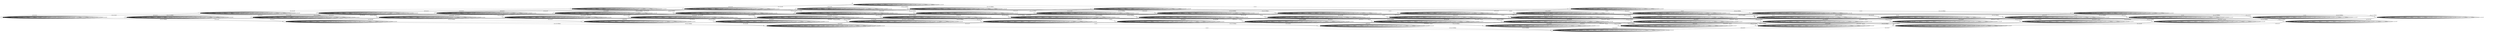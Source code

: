 digraph T2 {
0 [label="0"];
1 [label="1", shape=doublecircle];
2 [label="2"];
3 [label="3"];
4 [label="4"];
5 [label="5"];
6 [label="6"];
7 [label="7"];
8 [label="8"];
9 [label="9"];
10 [label="10"];
11 [label="11"];
12 [label="12"];
13 [label="13"];
14 [label="14"];
15 [label="15"];
16 [label="16"];
17 [label="17"];
18 [label="18"];
19 [label="19"];
20 [label="20"];
21 [label="21"];
22 [label="22"];
23 [label="23"];
24 [label="24"];
25 [label="25"];
26 [label="26"];
27 [label="27"];
28 [label="28"];
29 [label="29"];
30 [label="30"];
31 [label="31"];
32 [label="32"];
33 [label="33"];
34 [label="34"];
35 [label="35"];
36 [label="36"];
37 [label="37"];
38 [label="38"];
39 [label="39"];
40 [label="40"];
41 [label="41"];
42 [label="42"];
43 [label="43"];
44 [label="44"];
45 [label="45"];
46 [label="46"];
47 [label="47"];
48 [label="48"];
49 [label="49"];
50 [label="50"];
51 [label="51"];
52 [label="52"];
53 [label="53"];
54 [label="54"];
55 [label="55"];
56 [label="56"];
57 [label="57"];
58 [label="58"];
59 [label="59"];
60 [label="60"];
61 [label="61"];
62 [label="62"];
63 [label="63"];
0 -> 0  [label="usr4_ai1_VoidReply"];
0 -> 9  [label="ai1_ce1"];
0 -> 0  [label="usr1_ai1_VoidReply"];
0 -> 0  [label="usr1_ai3_re50"];
0 -> 13  [label="usr2_ai3_VoidReply"];
0 -> 0  [label="usr2_ai2_VoidReply"];
0 -> 8  [label="usr4_ai2_VoidReply"];
0 -> 0  [label="usr1_ai2_VoidReply"];
0 -> 0  [label="usr1_ai3_re40"];
0 -> 0  [label="usr2_ai3_re18"];
0 -> 0  [label="usr4_ai4_re2"];
0 -> 0  [label="usr2_ai1_re18"];
0 -> 0  [label="usr2_ai3_re12"];
0 -> 0  [label="usr3_ai2_re2"];
0 -> 0  [label="usr3_ai1_re3"];
0 -> 0  [label="usr2_ai1_re7"];
0 -> 0  [label="usr2_ai4_VoidReply"];
0 -> 0  [label="usr2_ai1_VoidReply"];
0 -> 0  [label="usr3_ai2_re1"];
0 -> 0  [label="usr3_ai1_re1"];
0 -> 0  [label="usr1_ai3_re20"];
0 -> 0  [label="usr2_ai3_re5"];
1 -> 1  [label="usr4_ai1_VoidReply"];
1 -> 1  [label="ai1_ce1"];
1 -> 1  [label="usr1_ai1_VoidReply"];
1 -> 1  [label="usr1_ai3_re50"];
1 -> 1  [label="usr2_ai3_VoidReply"];
1 -> 1  [label="usr2_ai2_VoidReply"];
1 -> 1  [label="usr4_ai2_VoidReply"];
1 -> 1  [label="usr1_ai2_VoidReply"];
1 -> 1  [label="usr1_ai3_re40"];
1 -> 1  [label="usr2_ai3_re18"];
1 -> 1  [label="usr4_ai4_re2"];
1 -> 1  [label="usr2_ai1_re18"];
1 -> 1  [label="usr2_ai3_re12"];
1 -> 1  [label="usr3_ai2_re2"];
1 -> 1  [label="usr3_ai1_re3"];
1 -> 1  [label="usr2_ai1_re7"];
1 -> 1  [label="usr2_ai4_VoidReply"];
1 -> 1  [label="usr2_ai1_VoidReply"];
1 -> 1  [label="usr3_ai2_re1"];
1 -> 1  [label="usr3_ai1_re1"];
1 -> 1  [label="usr1_ai3_re20"];
1 -> 1  [label="usr2_ai3_re5"];
2 -> 2  [label="usr4_ai1_VoidReply"];
2 -> 1  [label="ai1_ce1"];
2 -> 2  [label="usr1_ai1_VoidReply"];
2 -> 2  [label="usr1_ai3_re50"];
2 -> 2  [label="usr2_ai3_VoidReply"];
2 -> 2  [label="usr2_ai2_VoidReply"];
2 -> 2  [label="usr4_ai2_VoidReply"];
2 -> 2  [label="usr1_ai2_VoidReply"];
2 -> 2  [label="usr1_ai3_re40"];
2 -> 2  [label="usr2_ai3_re18"];
2 -> 2  [label="usr4_ai4_re2"];
2 -> 2  [label="usr2_ai1_re18"];
2 -> 2  [label="usr2_ai3_re12"];
2 -> 2  [label="usr3_ai2_re2"];
2 -> 2  [label="usr3_ai1_re3"];
2 -> 2  [label="usr2_ai1_re7"];
2 -> 2  [label="usr2_ai4_VoidReply"];
2 -> 2  [label="usr2_ai1_VoidReply"];
2 -> 2  [label="usr3_ai2_re1"];
2 -> 2  [label="usr3_ai1_re1"];
2 -> 2  [label="usr1_ai3_re20"];
2 -> 2  [label="usr2_ai3_re5"];
3 -> 3  [label="usr4_ai1_VoidReply"];
3 -> 3  [label="ai1_ce1"];
3 -> 3  [label="usr1_ai1_VoidReply"];
3 -> 3  [label="usr1_ai3_re50"];
3 -> 1  [label="usr2_ai3_VoidReply"];
3 -> 3  [label="usr2_ai2_VoidReply"];
3 -> 3  [label="usr4_ai2_VoidReply"];
3 -> 3  [label="usr1_ai2_VoidReply"];
3 -> 3  [label="usr1_ai3_re40"];
3 -> 3  [label="usr2_ai3_re18"];
3 -> 3  [label="usr4_ai4_re2"];
3 -> 3  [label="usr2_ai1_re18"];
3 -> 3  [label="usr2_ai3_re12"];
3 -> 3  [label="usr3_ai2_re2"];
3 -> 3  [label="usr3_ai1_re3"];
3 -> 3  [label="usr2_ai1_re7"];
3 -> 3  [label="usr2_ai4_VoidReply"];
3 -> 3  [label="usr2_ai1_VoidReply"];
3 -> 3  [label="usr3_ai2_re1"];
3 -> 3  [label="usr3_ai1_re1"];
3 -> 3  [label="usr1_ai3_re20"];
3 -> 3  [label="usr2_ai3_re5"];
4 -> 4  [label="usr4_ai1_VoidReply"];
4 -> 4  [label="ai1_ce1"];
4 -> 4  [label="usr1_ai1_VoidReply"];
4 -> 4  [label="usr1_ai3_re50"];
4 -> 4  [label="usr2_ai3_VoidReply"];
4 -> 4  [label="usr2_ai2_VoidReply"];
4 -> 1  [label="usr4_ai2_VoidReply"];
4 -> 4  [label="usr1_ai2_VoidReply"];
4 -> 4  [label="usr1_ai3_re40"];
4 -> 4  [label="usr2_ai3_re18"];
4 -> 4  [label="usr4_ai4_re2"];
4 -> 4  [label="usr2_ai1_re18"];
4 -> 4  [label="usr2_ai3_re12"];
4 -> 4  [label="usr3_ai2_re2"];
4 -> 4  [label="usr3_ai1_re3"];
4 -> 4  [label="usr2_ai1_re7"];
4 -> 4  [label="usr2_ai4_VoidReply"];
4 -> 4  [label="usr2_ai1_VoidReply"];
4 -> 4  [label="usr3_ai2_re1"];
4 -> 4  [label="usr3_ai1_re1"];
4 -> 4  [label="usr1_ai3_re20"];
4 -> 4  [label="usr2_ai3_re5"];
5 -> 5  [label="usr4_ai1_VoidReply"];
5 -> 5  [label="ai1_ce1"];
5 -> 5  [label="usr1_ai1_VoidReply"];
5 -> 5  [label="usr1_ai3_re50"];
5 -> 5  [label="usr2_ai3_VoidReply"];
5 -> 5  [label="usr2_ai2_VoidReply"];
5 -> 5  [label="usr4_ai2_VoidReply"];
5 -> 5  [label="usr1_ai2_VoidReply"];
5 -> 1  [label="usr1_ai3_re40"];
5 -> 5  [label="usr2_ai3_re18"];
5 -> 5  [label="usr4_ai4_re2"];
5 -> 5  [label="usr2_ai1_re18"];
5 -> 5  [label="usr2_ai3_re12"];
5 -> 5  [label="usr3_ai2_re2"];
5 -> 5  [label="usr3_ai1_re3"];
5 -> 5  [label="usr2_ai1_re7"];
5 -> 5  [label="usr2_ai4_VoidReply"];
5 -> 5  [label="usr2_ai1_VoidReply"];
5 -> 5  [label="usr3_ai2_re1"];
5 -> 5  [label="usr3_ai1_re1"];
5 -> 5  [label="usr1_ai3_re20"];
5 -> 5  [label="usr2_ai3_re5"];
6 -> 6  [label="usr4_ai1_VoidReply"];
6 -> 6  [label="ai1_ce1"];
6 -> 6  [label="usr1_ai1_VoidReply"];
6 -> 6  [label="usr1_ai3_re50"];
6 -> 6  [label="usr2_ai3_VoidReply"];
6 -> 6  [label="usr2_ai2_VoidReply"];
6 -> 6  [label="usr4_ai2_VoidReply"];
6 -> 6  [label="usr1_ai2_VoidReply"];
6 -> 6  [label="usr1_ai3_re40"];
6 -> 6  [label="usr2_ai3_re18"];
6 -> 6  [label="usr4_ai4_re2"];
6 -> 6  [label="usr2_ai1_re18"];
6 -> 6  [label="usr2_ai3_re12"];
6 -> 6  [label="usr3_ai2_re2"];
6 -> 6  [label="usr3_ai1_re3"];
6 -> 6  [label="usr2_ai1_re7"];
6 -> 6  [label="usr2_ai4_VoidReply"];
6 -> 6  [label="usr2_ai1_VoidReply"];
6 -> 1  [label="usr3_ai2_re1"];
6 -> 6  [label="usr3_ai1_re1"];
6 -> 6  [label="usr1_ai3_re20"];
6 -> 6  [label="usr2_ai3_re5"];
7 -> 7  [label="usr4_ai1_VoidReply"];
7 -> 7  [label="ai1_ce1"];
7 -> 7  [label="usr1_ai1_VoidReply"];
7 -> 7  [label="usr1_ai3_re50"];
7 -> 7  [label="usr2_ai3_VoidReply"];
7 -> 7  [label="usr2_ai2_VoidReply"];
7 -> 7  [label="usr4_ai2_VoidReply"];
7 -> 7  [label="usr1_ai2_VoidReply"];
7 -> 7  [label="usr1_ai3_re40"];
7 -> 7  [label="usr2_ai3_re18"];
7 -> 7  [label="usr4_ai4_re2"];
7 -> 7  [label="usr2_ai1_re18"];
7 -> 7  [label="usr2_ai3_re12"];
7 -> 7  [label="usr3_ai2_re2"];
7 -> 7  [label="usr3_ai1_re3"];
7 -> 7  [label="usr2_ai1_re7"];
7 -> 7  [label="usr2_ai4_VoidReply"];
7 -> 7  [label="usr2_ai1_VoidReply"];
7 -> 7  [label="usr3_ai2_re1"];
7 -> 7  [label="usr3_ai1_re1"];
7 -> 7  [label="usr1_ai3_re20"];
7 -> 1  [label="usr2_ai3_re5"];
8 -> 8  [label="usr4_ai1_VoidReply"];
8 -> 3  [label="ai1_ce1"];
8 -> 8  [label="usr1_ai1_VoidReply"];
8 -> 8  [label="usr1_ai3_re50"];
8 -> 2  [label="usr2_ai3_VoidReply"];
8 -> 8  [label="usr2_ai2_VoidReply"];
8 -> 8  [label="usr4_ai2_VoidReply"];
8 -> 8  [label="usr1_ai2_VoidReply"];
8 -> 8  [label="usr1_ai3_re40"];
8 -> 8  [label="usr2_ai3_re18"];
8 -> 8  [label="usr4_ai4_re2"];
8 -> 8  [label="usr2_ai1_re18"];
8 -> 8  [label="usr2_ai3_re12"];
8 -> 8  [label="usr3_ai2_re2"];
8 -> 8  [label="usr3_ai1_re3"];
8 -> 8  [label="usr2_ai1_re7"];
8 -> 8  [label="usr2_ai4_VoidReply"];
8 -> 8  [label="usr2_ai1_VoidReply"];
8 -> 8  [label="usr3_ai2_re1"];
8 -> 8  [label="usr3_ai1_re1"];
8 -> 8  [label="usr1_ai3_re20"];
8 -> 8  [label="usr2_ai3_re5"];
9 -> 9  [label="usr4_ai1_VoidReply"];
9 -> 9  [label="ai1_ce1"];
9 -> 9  [label="usr1_ai1_VoidReply"];
9 -> 9  [label="usr1_ai3_re50"];
9 -> 4  [label="usr2_ai3_VoidReply"];
9 -> 9  [label="usr2_ai2_VoidReply"];
9 -> 3  [label="usr4_ai2_VoidReply"];
9 -> 9  [label="usr1_ai2_VoidReply"];
9 -> 9  [label="usr1_ai3_re40"];
9 -> 9  [label="usr2_ai3_re18"];
9 -> 9  [label="usr4_ai4_re2"];
9 -> 9  [label="usr2_ai1_re18"];
9 -> 9  [label="usr2_ai3_re12"];
9 -> 9  [label="usr3_ai2_re2"];
9 -> 9  [label="usr3_ai1_re3"];
9 -> 9  [label="usr2_ai1_re7"];
9 -> 9  [label="usr2_ai4_VoidReply"];
9 -> 9  [label="usr2_ai1_VoidReply"];
9 -> 9  [label="usr3_ai2_re1"];
9 -> 9  [label="usr3_ai1_re1"];
9 -> 9  [label="usr1_ai3_re20"];
9 -> 9  [label="usr2_ai3_re5"];
10 -> 10  [label="usr4_ai1_VoidReply"];
10 -> 10  [label="ai1_ce1"];
10 -> 10  [label="usr1_ai1_VoidReply"];
10 -> 10  [label="usr1_ai3_re50"];
10 -> 5  [label="usr2_ai3_VoidReply"];
10 -> 10  [label="usr2_ai2_VoidReply"];
10 -> 10  [label="usr4_ai2_VoidReply"];
10 -> 10  [label="usr1_ai2_VoidReply"];
10 -> 3  [label="usr1_ai3_re40"];
10 -> 10  [label="usr2_ai3_re18"];
10 -> 10  [label="usr4_ai4_re2"];
10 -> 10  [label="usr2_ai1_re18"];
10 -> 10  [label="usr2_ai3_re12"];
10 -> 10  [label="usr3_ai2_re2"];
10 -> 10  [label="usr3_ai1_re3"];
10 -> 10  [label="usr2_ai1_re7"];
10 -> 10  [label="usr2_ai4_VoidReply"];
10 -> 10  [label="usr2_ai1_VoidReply"];
10 -> 10  [label="usr3_ai2_re1"];
10 -> 10  [label="usr3_ai1_re1"];
10 -> 10  [label="usr1_ai3_re20"];
10 -> 10  [label="usr2_ai3_re5"];
11 -> 11  [label="usr4_ai1_VoidReply"];
11 -> 11  [label="ai1_ce1"];
11 -> 11  [label="usr1_ai1_VoidReply"];
11 -> 11  [label="usr1_ai3_re50"];
11 -> 6  [label="usr2_ai3_VoidReply"];
11 -> 11  [label="usr2_ai2_VoidReply"];
11 -> 11  [label="usr4_ai2_VoidReply"];
11 -> 11  [label="usr1_ai2_VoidReply"];
11 -> 11  [label="usr1_ai3_re40"];
11 -> 11  [label="usr2_ai3_re18"];
11 -> 11  [label="usr4_ai4_re2"];
11 -> 11  [label="usr2_ai1_re18"];
11 -> 11  [label="usr2_ai3_re12"];
11 -> 11  [label="usr3_ai2_re2"];
11 -> 11  [label="usr3_ai1_re3"];
11 -> 11  [label="usr2_ai1_re7"];
11 -> 11  [label="usr2_ai4_VoidReply"];
11 -> 11  [label="usr2_ai1_VoidReply"];
11 -> 3  [label="usr3_ai2_re1"];
11 -> 11  [label="usr3_ai1_re1"];
11 -> 11  [label="usr1_ai3_re20"];
11 -> 11  [label="usr2_ai3_re5"];
12 -> 12  [label="usr4_ai1_VoidReply"];
12 -> 12  [label="ai1_ce1"];
12 -> 12  [label="usr1_ai1_VoidReply"];
12 -> 12  [label="usr1_ai3_re50"];
12 -> 7  [label="usr2_ai3_VoidReply"];
12 -> 12  [label="usr2_ai2_VoidReply"];
12 -> 12  [label="usr4_ai2_VoidReply"];
12 -> 12  [label="usr1_ai2_VoidReply"];
12 -> 12  [label="usr1_ai3_re40"];
12 -> 12  [label="usr2_ai3_re18"];
12 -> 12  [label="usr4_ai4_re2"];
12 -> 12  [label="usr2_ai1_re18"];
12 -> 12  [label="usr2_ai3_re12"];
12 -> 12  [label="usr3_ai2_re2"];
12 -> 12  [label="usr3_ai1_re3"];
12 -> 12  [label="usr2_ai1_re7"];
12 -> 12  [label="usr2_ai4_VoidReply"];
12 -> 12  [label="usr2_ai1_VoidReply"];
12 -> 12  [label="usr3_ai2_re1"];
12 -> 12  [label="usr3_ai1_re1"];
12 -> 12  [label="usr1_ai3_re20"];
12 -> 3  [label="usr2_ai3_re5"];
13 -> 13  [label="usr4_ai1_VoidReply"];
13 -> 4  [label="ai1_ce1"];
13 -> 13  [label="usr1_ai1_VoidReply"];
13 -> 13  [label="usr1_ai3_re50"];
13 -> 13  [label="usr2_ai3_VoidReply"];
13 -> 13  [label="usr2_ai2_VoidReply"];
13 -> 2  [label="usr4_ai2_VoidReply"];
13 -> 13  [label="usr1_ai2_VoidReply"];
13 -> 13  [label="usr1_ai3_re40"];
13 -> 13  [label="usr2_ai3_re18"];
13 -> 13  [label="usr4_ai4_re2"];
13 -> 13  [label="usr2_ai1_re18"];
13 -> 13  [label="usr2_ai3_re12"];
13 -> 13  [label="usr3_ai2_re2"];
13 -> 13  [label="usr3_ai1_re3"];
13 -> 13  [label="usr2_ai1_re7"];
13 -> 13  [label="usr2_ai4_VoidReply"];
13 -> 13  [label="usr2_ai1_VoidReply"];
13 -> 13  [label="usr3_ai2_re1"];
13 -> 13  [label="usr3_ai1_re1"];
13 -> 13  [label="usr1_ai3_re20"];
13 -> 13  [label="usr2_ai3_re5"];
14 -> 14  [label="usr4_ai1_VoidReply"];
14 -> 5  [label="ai1_ce1"];
14 -> 14  [label="usr1_ai1_VoidReply"];
14 -> 14  [label="usr1_ai3_re50"];
14 -> 14  [label="usr2_ai3_VoidReply"];
14 -> 14  [label="usr2_ai2_VoidReply"];
14 -> 14  [label="usr4_ai2_VoidReply"];
14 -> 14  [label="usr1_ai2_VoidReply"];
14 -> 2  [label="usr1_ai3_re40"];
14 -> 14  [label="usr2_ai3_re18"];
14 -> 14  [label="usr4_ai4_re2"];
14 -> 14  [label="usr2_ai1_re18"];
14 -> 14  [label="usr2_ai3_re12"];
14 -> 14  [label="usr3_ai2_re2"];
14 -> 14  [label="usr3_ai1_re3"];
14 -> 14  [label="usr2_ai1_re7"];
14 -> 14  [label="usr2_ai4_VoidReply"];
14 -> 14  [label="usr2_ai1_VoidReply"];
14 -> 14  [label="usr3_ai2_re1"];
14 -> 14  [label="usr3_ai1_re1"];
14 -> 14  [label="usr1_ai3_re20"];
14 -> 14  [label="usr2_ai3_re5"];
15 -> 15  [label="usr4_ai1_VoidReply"];
15 -> 6  [label="ai1_ce1"];
15 -> 15  [label="usr1_ai1_VoidReply"];
15 -> 15  [label="usr1_ai3_re50"];
15 -> 15  [label="usr2_ai3_VoidReply"];
15 -> 15  [label="usr2_ai2_VoidReply"];
15 -> 15  [label="usr4_ai2_VoidReply"];
15 -> 15  [label="usr1_ai2_VoidReply"];
15 -> 15  [label="usr1_ai3_re40"];
15 -> 15  [label="usr2_ai3_re18"];
15 -> 15  [label="usr4_ai4_re2"];
15 -> 15  [label="usr2_ai1_re18"];
15 -> 15  [label="usr2_ai3_re12"];
15 -> 15  [label="usr3_ai2_re2"];
15 -> 15  [label="usr3_ai1_re3"];
15 -> 15  [label="usr2_ai1_re7"];
15 -> 15  [label="usr2_ai4_VoidReply"];
15 -> 15  [label="usr2_ai1_VoidReply"];
15 -> 2  [label="usr3_ai2_re1"];
15 -> 15  [label="usr3_ai1_re1"];
15 -> 15  [label="usr1_ai3_re20"];
15 -> 15  [label="usr2_ai3_re5"];
16 -> 16  [label="usr4_ai1_VoidReply"];
16 -> 7  [label="ai1_ce1"];
16 -> 16  [label="usr1_ai1_VoidReply"];
16 -> 16  [label="usr1_ai3_re50"];
16 -> 16  [label="usr2_ai3_VoidReply"];
16 -> 16  [label="usr2_ai2_VoidReply"];
16 -> 16  [label="usr4_ai2_VoidReply"];
16 -> 16  [label="usr1_ai2_VoidReply"];
16 -> 16  [label="usr1_ai3_re40"];
16 -> 16  [label="usr2_ai3_re18"];
16 -> 16  [label="usr4_ai4_re2"];
16 -> 16  [label="usr2_ai1_re18"];
16 -> 16  [label="usr2_ai3_re12"];
16 -> 16  [label="usr3_ai2_re2"];
16 -> 16  [label="usr3_ai1_re3"];
16 -> 16  [label="usr2_ai1_re7"];
16 -> 16  [label="usr2_ai4_VoidReply"];
16 -> 16  [label="usr2_ai1_VoidReply"];
16 -> 16  [label="usr3_ai2_re1"];
16 -> 16  [label="usr3_ai1_re1"];
16 -> 16  [label="usr1_ai3_re20"];
16 -> 2  [label="usr2_ai3_re5"];
17 -> 17  [label="usr4_ai1_VoidReply"];
17 -> 17  [label="ai1_ce1"];
17 -> 17  [label="usr1_ai1_VoidReply"];
17 -> 17  [label="usr1_ai3_re50"];
17 -> 17  [label="usr2_ai3_VoidReply"];
17 -> 17  [label="usr2_ai2_VoidReply"];
17 -> 5  [label="usr4_ai2_VoidReply"];
17 -> 17  [label="usr1_ai2_VoidReply"];
17 -> 4  [label="usr1_ai3_re40"];
17 -> 17  [label="usr2_ai3_re18"];
17 -> 17  [label="usr4_ai4_re2"];
17 -> 17  [label="usr2_ai1_re18"];
17 -> 17  [label="usr2_ai3_re12"];
17 -> 17  [label="usr3_ai2_re2"];
17 -> 17  [label="usr3_ai1_re3"];
17 -> 17  [label="usr2_ai1_re7"];
17 -> 17  [label="usr2_ai4_VoidReply"];
17 -> 17  [label="usr2_ai1_VoidReply"];
17 -> 17  [label="usr3_ai2_re1"];
17 -> 17  [label="usr3_ai1_re1"];
17 -> 17  [label="usr1_ai3_re20"];
17 -> 17  [label="usr2_ai3_re5"];
18 -> 18  [label="usr4_ai1_VoidReply"];
18 -> 18  [label="ai1_ce1"];
18 -> 18  [label="usr1_ai1_VoidReply"];
18 -> 18  [label="usr1_ai3_re50"];
18 -> 18  [label="usr2_ai3_VoidReply"];
18 -> 18  [label="usr2_ai2_VoidReply"];
18 -> 6  [label="usr4_ai2_VoidReply"];
18 -> 18  [label="usr1_ai2_VoidReply"];
18 -> 18  [label="usr1_ai3_re40"];
18 -> 18  [label="usr2_ai3_re18"];
18 -> 18  [label="usr4_ai4_re2"];
18 -> 18  [label="usr2_ai1_re18"];
18 -> 18  [label="usr2_ai3_re12"];
18 -> 18  [label="usr3_ai2_re2"];
18 -> 18  [label="usr3_ai1_re3"];
18 -> 18  [label="usr2_ai1_re7"];
18 -> 18  [label="usr2_ai4_VoidReply"];
18 -> 18  [label="usr2_ai1_VoidReply"];
18 -> 4  [label="usr3_ai2_re1"];
18 -> 18  [label="usr3_ai1_re1"];
18 -> 18  [label="usr1_ai3_re20"];
18 -> 18  [label="usr2_ai3_re5"];
19 -> 19  [label="usr4_ai1_VoidReply"];
19 -> 19  [label="ai1_ce1"];
19 -> 19  [label="usr1_ai1_VoidReply"];
19 -> 19  [label="usr1_ai3_re50"];
19 -> 19  [label="usr2_ai3_VoidReply"];
19 -> 19  [label="usr2_ai2_VoidReply"];
19 -> 7  [label="usr4_ai2_VoidReply"];
19 -> 19  [label="usr1_ai2_VoidReply"];
19 -> 19  [label="usr1_ai3_re40"];
19 -> 19  [label="usr2_ai3_re18"];
19 -> 19  [label="usr4_ai4_re2"];
19 -> 19  [label="usr2_ai1_re18"];
19 -> 19  [label="usr2_ai3_re12"];
19 -> 19  [label="usr3_ai2_re2"];
19 -> 19  [label="usr3_ai1_re3"];
19 -> 19  [label="usr2_ai1_re7"];
19 -> 19  [label="usr2_ai4_VoidReply"];
19 -> 19  [label="usr2_ai1_VoidReply"];
19 -> 19  [label="usr3_ai2_re1"];
19 -> 19  [label="usr3_ai1_re1"];
19 -> 19  [label="usr1_ai3_re20"];
19 -> 4  [label="usr2_ai3_re5"];
20 -> 20  [label="usr4_ai1_VoidReply"];
20 -> 20  [label="ai1_ce1"];
20 -> 20  [label="usr1_ai1_VoidReply"];
20 -> 20  [label="usr1_ai3_re50"];
20 -> 20  [label="usr2_ai3_VoidReply"];
20 -> 20  [label="usr2_ai2_VoidReply"];
20 -> 20  [label="usr4_ai2_VoidReply"];
20 -> 20  [label="usr1_ai2_VoidReply"];
20 -> 6  [label="usr1_ai3_re40"];
20 -> 20  [label="usr2_ai3_re18"];
20 -> 20  [label="usr4_ai4_re2"];
20 -> 20  [label="usr2_ai1_re18"];
20 -> 20  [label="usr2_ai3_re12"];
20 -> 20  [label="usr3_ai2_re2"];
20 -> 20  [label="usr3_ai1_re3"];
20 -> 20  [label="usr2_ai1_re7"];
20 -> 20  [label="usr2_ai4_VoidReply"];
20 -> 20  [label="usr2_ai1_VoidReply"];
20 -> 5  [label="usr3_ai2_re1"];
20 -> 20  [label="usr3_ai1_re1"];
20 -> 20  [label="usr1_ai3_re20"];
20 -> 20  [label="usr2_ai3_re5"];
21 -> 21  [label="usr4_ai1_VoidReply"];
21 -> 21  [label="ai1_ce1"];
21 -> 21  [label="usr1_ai1_VoidReply"];
21 -> 21  [label="usr1_ai3_re50"];
21 -> 21  [label="usr2_ai3_VoidReply"];
21 -> 21  [label="usr2_ai2_VoidReply"];
21 -> 21  [label="usr4_ai2_VoidReply"];
21 -> 21  [label="usr1_ai2_VoidReply"];
21 -> 21  [label="usr1_ai3_re40"];
21 -> 21  [label="usr2_ai3_re18"];
21 -> 21  [label="usr4_ai4_re2"];
21 -> 21  [label="usr2_ai1_re18"];
21 -> 21  [label="usr2_ai3_re12"];
21 -> 21  [label="usr3_ai2_re2"];
21 -> 21  [label="usr3_ai1_re3"];
21 -> 21  [label="usr2_ai1_re7"];
21 -> 21  [label="usr2_ai4_VoidReply"];
21 -> 21  [label="usr2_ai1_VoidReply"];
21 -> 7  [label="usr3_ai2_re1"];
21 -> 21  [label="usr3_ai1_re1"];
21 -> 21  [label="usr1_ai3_re20"];
21 -> 6  [label="usr2_ai3_re5"];
22 -> 22  [label="usr4_ai1_VoidReply"];
22 -> 19  [label="ai1_ce1"];
22 -> 22  [label="usr1_ai1_VoidReply"];
22 -> 22  [label="usr1_ai3_re50"];
22 -> 22  [label="usr2_ai3_VoidReply"];
22 -> 22  [label="usr2_ai2_VoidReply"];
22 -> 16  [label="usr4_ai2_VoidReply"];
22 -> 22  [label="usr1_ai2_VoidReply"];
22 -> 22  [label="usr1_ai3_re40"];
22 -> 22  [label="usr2_ai3_re18"];
22 -> 22  [label="usr4_ai4_re2"];
22 -> 22  [label="usr2_ai1_re18"];
22 -> 22  [label="usr2_ai3_re12"];
22 -> 22  [label="usr3_ai2_re2"];
22 -> 22  [label="usr3_ai1_re3"];
22 -> 22  [label="usr2_ai1_re7"];
22 -> 22  [label="usr2_ai4_VoidReply"];
22 -> 22  [label="usr2_ai1_VoidReply"];
22 -> 22  [label="usr3_ai2_re1"];
22 -> 22  [label="usr3_ai1_re1"];
22 -> 22  [label="usr1_ai3_re20"];
22 -> 13  [label="usr2_ai3_re5"];
23 -> 23  [label="usr4_ai1_VoidReply"];
23 -> 23  [label="ai1_ce1"];
23 -> 23  [label="usr1_ai1_VoidReply"];
23 -> 23  [label="usr1_ai3_re50"];
23 -> 19  [label="usr2_ai3_VoidReply"];
23 -> 23  [label="usr2_ai2_VoidReply"];
23 -> 12  [label="usr4_ai2_VoidReply"];
23 -> 23  [label="usr1_ai2_VoidReply"];
23 -> 23  [label="usr1_ai3_re40"];
23 -> 23  [label="usr2_ai3_re18"];
23 -> 23  [label="usr4_ai4_re2"];
23 -> 23  [label="usr2_ai1_re18"];
23 -> 23  [label="usr2_ai3_re12"];
23 -> 23  [label="usr3_ai2_re2"];
23 -> 23  [label="usr3_ai1_re3"];
23 -> 23  [label="usr2_ai1_re7"];
23 -> 23  [label="usr2_ai4_VoidReply"];
23 -> 23  [label="usr2_ai1_VoidReply"];
23 -> 23  [label="usr3_ai2_re1"];
23 -> 23  [label="usr3_ai1_re1"];
23 -> 23  [label="usr1_ai3_re20"];
23 -> 9  [label="usr2_ai3_re5"];
24 -> 24  [label="usr4_ai1_VoidReply"];
24 -> 24  [label="ai1_ce1"];
24 -> 24  [label="usr1_ai1_VoidReply"];
24 -> 24  [label="usr1_ai3_re50"];
24 -> 24  [label="usr2_ai3_VoidReply"];
24 -> 24  [label="usr2_ai2_VoidReply"];
24 -> 46  [label="usr4_ai2_VoidReply"];
24 -> 24  [label="usr1_ai2_VoidReply"];
24 -> 19  [label="usr1_ai3_re40"];
24 -> 24  [label="usr2_ai3_re18"];
24 -> 24  [label="usr4_ai4_re2"];
24 -> 24  [label="usr2_ai1_re18"];
24 -> 24  [label="usr2_ai3_re12"];
24 -> 24  [label="usr3_ai2_re2"];
24 -> 24  [label="usr3_ai1_re3"];
24 -> 24  [label="usr2_ai1_re7"];
24 -> 24  [label="usr2_ai4_VoidReply"];
24 -> 24  [label="usr2_ai1_VoidReply"];
24 -> 24  [label="usr3_ai2_re1"];
24 -> 24  [label="usr3_ai1_re1"];
24 -> 24  [label="usr1_ai3_re20"];
24 -> 17  [label="usr2_ai3_re5"];
25 -> 25  [label="usr4_ai1_VoidReply"];
25 -> 25  [label="ai1_ce1"];
25 -> 25  [label="usr1_ai1_VoidReply"];
25 -> 25  [label="usr1_ai3_re50"];
25 -> 25  [label="usr2_ai3_VoidReply"];
25 -> 25  [label="usr2_ai2_VoidReply"];
25 -> 21  [label="usr4_ai2_VoidReply"];
25 -> 25  [label="usr1_ai2_VoidReply"];
25 -> 25  [label="usr1_ai3_re40"];
25 -> 25  [label="usr2_ai3_re18"];
25 -> 25  [label="usr4_ai4_re2"];
25 -> 25  [label="usr2_ai1_re18"];
25 -> 25  [label="usr2_ai3_re12"];
25 -> 25  [label="usr3_ai2_re2"];
25 -> 25  [label="usr3_ai1_re3"];
25 -> 25  [label="usr2_ai1_re7"];
25 -> 25  [label="usr2_ai4_VoidReply"];
25 -> 25  [label="usr2_ai1_VoidReply"];
25 -> 19  [label="usr3_ai2_re1"];
25 -> 25  [label="usr3_ai1_re1"];
25 -> 25  [label="usr1_ai3_re20"];
25 -> 18  [label="usr2_ai3_re5"];
26 -> 26  [label="usr4_ai1_VoidReply"];
26 -> 12  [label="ai1_ce1"];
26 -> 26  [label="usr1_ai1_VoidReply"];
26 -> 26  [label="usr1_ai3_re50"];
26 -> 16  [label="usr2_ai3_VoidReply"];
26 -> 26  [label="usr2_ai2_VoidReply"];
26 -> 26  [label="usr4_ai2_VoidReply"];
26 -> 26  [label="usr1_ai2_VoidReply"];
26 -> 26  [label="usr1_ai3_re40"];
26 -> 26  [label="usr2_ai3_re18"];
26 -> 26  [label="usr4_ai4_re2"];
26 -> 26  [label="usr2_ai1_re18"];
26 -> 26  [label="usr2_ai3_re12"];
26 -> 26  [label="usr3_ai2_re2"];
26 -> 26  [label="usr3_ai1_re3"];
26 -> 26  [label="usr2_ai1_re7"];
26 -> 26  [label="usr2_ai4_VoidReply"];
26 -> 26  [label="usr2_ai1_VoidReply"];
26 -> 26  [label="usr3_ai2_re1"];
26 -> 26  [label="usr3_ai1_re1"];
26 -> 26  [label="usr1_ai3_re20"];
26 -> 8  [label="usr2_ai3_re5"];
27 -> 27  [label="usr4_ai1_VoidReply"];
27 -> 27  [label="ai1_ce1"];
27 -> 27  [label="usr1_ai1_VoidReply"];
27 -> 27  [label="usr1_ai3_re50"];
27 -> 46  [label="usr2_ai3_VoidReply"];
27 -> 27  [label="usr2_ai2_VoidReply"];
27 -> 27  [label="usr4_ai2_VoidReply"];
27 -> 27  [label="usr1_ai2_VoidReply"];
27 -> 12  [label="usr1_ai3_re40"];
27 -> 27  [label="usr2_ai3_re18"];
27 -> 27  [label="usr4_ai4_re2"];
27 -> 27  [label="usr2_ai1_re18"];
27 -> 27  [label="usr2_ai3_re12"];
27 -> 27  [label="usr3_ai2_re2"];
27 -> 27  [label="usr3_ai1_re3"];
27 -> 27  [label="usr2_ai1_re7"];
27 -> 27  [label="usr2_ai4_VoidReply"];
27 -> 27  [label="usr2_ai1_VoidReply"];
27 -> 27  [label="usr3_ai2_re1"];
27 -> 27  [label="usr3_ai1_re1"];
27 -> 27  [label="usr1_ai3_re20"];
27 -> 10  [label="usr2_ai3_re5"];
28 -> 28  [label="usr4_ai1_VoidReply"];
28 -> 28  [label="ai1_ce1"];
28 -> 28  [label="usr1_ai1_VoidReply"];
28 -> 28  [label="usr1_ai3_re50"];
28 -> 21  [label="usr2_ai3_VoidReply"];
28 -> 28  [label="usr2_ai2_VoidReply"];
28 -> 28  [label="usr4_ai2_VoidReply"];
28 -> 28  [label="usr1_ai2_VoidReply"];
28 -> 28  [label="usr1_ai3_re40"];
28 -> 28  [label="usr2_ai3_re18"];
28 -> 28  [label="usr4_ai4_re2"];
28 -> 28  [label="usr2_ai1_re18"];
28 -> 28  [label="usr2_ai3_re12"];
28 -> 28  [label="usr3_ai2_re2"];
28 -> 28  [label="usr3_ai1_re3"];
28 -> 28  [label="usr2_ai1_re7"];
28 -> 28  [label="usr2_ai4_VoidReply"];
28 -> 28  [label="usr2_ai1_VoidReply"];
28 -> 12  [label="usr3_ai2_re1"];
28 -> 28  [label="usr3_ai1_re1"];
28 -> 28  [label="usr1_ai3_re20"];
28 -> 11  [label="usr2_ai3_re5"];
29 -> 29  [label="usr4_ai1_VoidReply"];
29 -> 46  [label="ai1_ce1"];
29 -> 29  [label="usr1_ai1_VoidReply"];
29 -> 29  [label="usr1_ai3_re50"];
29 -> 29  [label="usr2_ai3_VoidReply"];
29 -> 29  [label="usr2_ai2_VoidReply"];
29 -> 29  [label="usr4_ai2_VoidReply"];
29 -> 29  [label="usr1_ai2_VoidReply"];
29 -> 16  [label="usr1_ai3_re40"];
29 -> 29  [label="usr2_ai3_re18"];
29 -> 29  [label="usr4_ai4_re2"];
29 -> 29  [label="usr2_ai1_re18"];
29 -> 29  [label="usr2_ai3_re12"];
29 -> 29  [label="usr3_ai2_re2"];
29 -> 29  [label="usr3_ai1_re3"];
29 -> 29  [label="usr2_ai1_re7"];
29 -> 29  [label="usr2_ai4_VoidReply"];
29 -> 29  [label="usr2_ai1_VoidReply"];
29 -> 29  [label="usr3_ai2_re1"];
29 -> 29  [label="usr3_ai1_re1"];
29 -> 29  [label="usr1_ai3_re20"];
29 -> 14  [label="usr2_ai3_re5"];
30 -> 30  [label="usr4_ai1_VoidReply"];
30 -> 21  [label="ai1_ce1"];
30 -> 30  [label="usr1_ai1_VoidReply"];
30 -> 30  [label="usr1_ai3_re50"];
30 -> 30  [label="usr2_ai3_VoidReply"];
30 -> 30  [label="usr2_ai2_VoidReply"];
30 -> 30  [label="usr4_ai2_VoidReply"];
30 -> 30  [label="usr1_ai2_VoidReply"];
30 -> 30  [label="usr1_ai3_re40"];
30 -> 30  [label="usr2_ai3_re18"];
30 -> 30  [label="usr4_ai4_re2"];
30 -> 30  [label="usr2_ai1_re18"];
30 -> 30  [label="usr2_ai3_re12"];
30 -> 30  [label="usr3_ai2_re2"];
30 -> 30  [label="usr3_ai1_re3"];
30 -> 30  [label="usr2_ai1_re7"];
30 -> 30  [label="usr2_ai4_VoidReply"];
30 -> 30  [label="usr2_ai1_VoidReply"];
30 -> 16  [label="usr3_ai2_re1"];
30 -> 30  [label="usr3_ai1_re1"];
30 -> 30  [label="usr1_ai3_re20"];
30 -> 15  [label="usr2_ai3_re5"];
31 -> 31  [label="usr4_ai1_VoidReply"];
31 -> 23  [label="ai1_ce1"];
31 -> 31  [label="usr1_ai1_VoidReply"];
31 -> 31  [label="usr1_ai3_re50"];
31 -> 22  [label="usr2_ai3_VoidReply"];
31 -> 31  [label="usr2_ai2_VoidReply"];
31 -> 26  [label="usr4_ai2_VoidReply"];
31 -> 31  [label="usr1_ai2_VoidReply"];
31 -> 31  [label="usr1_ai3_re40"];
31 -> 31  [label="usr2_ai3_re18"];
31 -> 31  [label="usr4_ai4_re2"];
31 -> 31  [label="usr2_ai1_re18"];
31 -> 31  [label="usr2_ai3_re12"];
31 -> 31  [label="usr3_ai2_re2"];
31 -> 31  [label="usr3_ai1_re3"];
31 -> 31  [label="usr2_ai1_re7"];
31 -> 31  [label="usr2_ai4_VoidReply"];
31 -> 31  [label="usr2_ai1_VoidReply"];
31 -> 31  [label="usr3_ai2_re1"];
31 -> 31  [label="usr3_ai1_re1"];
31 -> 31  [label="usr1_ai3_re20"];
31 -> 0  [label="usr2_ai3_re5"];
32 -> 32  [label="usr4_ai1_VoidReply"];
32 -> 24  [label="ai1_ce1"];
32 -> 32  [label="usr1_ai1_VoidReply"];
32 -> 32  [label="usr1_ai3_re50"];
32 -> 32  [label="usr2_ai3_VoidReply"];
32 -> 32  [label="usr2_ai2_VoidReply"];
32 -> 29  [label="usr4_ai2_VoidReply"];
32 -> 32  [label="usr1_ai2_VoidReply"];
32 -> 22  [label="usr1_ai3_re40"];
32 -> 32  [label="usr2_ai3_re18"];
32 -> 32  [label="usr4_ai4_re2"];
32 -> 32  [label="usr2_ai1_re18"];
32 -> 32  [label="usr2_ai3_re12"];
32 -> 32  [label="usr3_ai2_re2"];
32 -> 32  [label="usr3_ai1_re3"];
32 -> 32  [label="usr2_ai1_re7"];
32 -> 32  [label="usr2_ai4_VoidReply"];
32 -> 32  [label="usr2_ai1_VoidReply"];
32 -> 32  [label="usr3_ai2_re1"];
32 -> 32  [label="usr3_ai1_re1"];
32 -> 32  [label="usr1_ai3_re20"];
32 -> 50  [label="usr2_ai3_re5"];
33 -> 33  [label="usr4_ai1_VoidReply"];
33 -> 25  [label="ai1_ce1"];
33 -> 33  [label="usr1_ai1_VoidReply"];
33 -> 33  [label="usr1_ai3_re50"];
33 -> 33  [label="usr2_ai3_VoidReply"];
33 -> 33  [label="usr2_ai2_VoidReply"];
33 -> 30  [label="usr4_ai2_VoidReply"];
33 -> 33  [label="usr1_ai2_VoidReply"];
33 -> 33  [label="usr1_ai3_re40"];
33 -> 33  [label="usr2_ai3_re18"];
33 -> 33  [label="usr4_ai4_re2"];
33 -> 33  [label="usr2_ai1_re18"];
33 -> 33  [label="usr2_ai3_re12"];
33 -> 33  [label="usr3_ai2_re2"];
33 -> 33  [label="usr3_ai1_re3"];
33 -> 33  [label="usr2_ai1_re7"];
33 -> 33  [label="usr2_ai4_VoidReply"];
33 -> 33  [label="usr2_ai1_VoidReply"];
33 -> 22  [label="usr3_ai2_re1"];
33 -> 33  [label="usr3_ai1_re1"];
33 -> 33  [label="usr1_ai3_re20"];
33 -> 48  [label="usr2_ai3_re5"];
34 -> 34  [label="usr4_ai1_VoidReply"];
34 -> 34  [label="ai1_ce1"];
34 -> 34  [label="usr1_ai1_VoidReply"];
34 -> 34  [label="usr1_ai3_re50"];
34 -> 24  [label="usr2_ai3_VoidReply"];
34 -> 34  [label="usr2_ai2_VoidReply"];
34 -> 27  [label="usr4_ai2_VoidReply"];
34 -> 34  [label="usr1_ai2_VoidReply"];
34 -> 23  [label="usr1_ai3_re40"];
34 -> 34  [label="usr2_ai3_re18"];
34 -> 34  [label="usr4_ai4_re2"];
34 -> 34  [label="usr2_ai1_re18"];
34 -> 34  [label="usr2_ai3_re12"];
34 -> 34  [label="usr3_ai2_re2"];
34 -> 34  [label="usr3_ai1_re3"];
34 -> 34  [label="usr2_ai1_re7"];
34 -> 34  [label="usr2_ai4_VoidReply"];
34 -> 34  [label="usr2_ai1_VoidReply"];
34 -> 34  [label="usr3_ai2_re1"];
34 -> 34  [label="usr3_ai1_re1"];
34 -> 34  [label="usr1_ai3_re20"];
34 -> 51  [label="usr2_ai3_re5"];
35 -> 35  [label="usr4_ai1_VoidReply"];
35 -> 35  [label="ai1_ce1"];
35 -> 35  [label="usr1_ai1_VoidReply"];
35 -> 35  [label="usr1_ai3_re50"];
35 -> 25  [label="usr2_ai3_VoidReply"];
35 -> 35  [label="usr2_ai2_VoidReply"];
35 -> 28  [label="usr4_ai2_VoidReply"];
35 -> 35  [label="usr1_ai2_VoidReply"];
35 -> 35  [label="usr1_ai3_re40"];
35 -> 35  [label="usr2_ai3_re18"];
35 -> 35  [label="usr4_ai4_re2"];
35 -> 35  [label="usr2_ai1_re18"];
35 -> 35  [label="usr2_ai3_re12"];
35 -> 35  [label="usr3_ai2_re2"];
35 -> 35  [label="usr3_ai1_re3"];
35 -> 35  [label="usr2_ai1_re7"];
35 -> 35  [label="usr2_ai4_VoidReply"];
35 -> 35  [label="usr2_ai1_VoidReply"];
35 -> 23  [label="usr3_ai2_re1"];
35 -> 35  [label="usr3_ai1_re1"];
35 -> 35  [label="usr1_ai3_re20"];
35 -> 56  [label="usr2_ai3_re5"];
36 -> 36  [label="usr4_ai1_VoidReply"];
36 -> 36  [label="ai1_ce1"];
36 -> 36  [label="usr1_ai1_VoidReply"];
36 -> 36  [label="usr1_ai3_re50"];
36 -> 36  [label="usr2_ai3_VoidReply"];
36 -> 36  [label="usr2_ai2_VoidReply"];
36 -> 54  [label="usr4_ai2_VoidReply"];
36 -> 36  [label="usr1_ai2_VoidReply"];
36 -> 25  [label="usr1_ai3_re40"];
36 -> 36  [label="usr2_ai3_re18"];
36 -> 36  [label="usr4_ai4_re2"];
36 -> 36  [label="usr2_ai1_re18"];
36 -> 36  [label="usr2_ai3_re12"];
36 -> 36  [label="usr3_ai2_re2"];
36 -> 36  [label="usr3_ai1_re3"];
36 -> 36  [label="usr2_ai1_re7"];
36 -> 36  [label="usr2_ai4_VoidReply"];
36 -> 36  [label="usr2_ai1_VoidReply"];
36 -> 24  [label="usr3_ai2_re1"];
36 -> 36  [label="usr3_ai1_re1"];
36 -> 36  [label="usr1_ai3_re20"];
36 -> 52  [label="usr2_ai3_re5"];
37 -> 37  [label="usr4_ai1_VoidReply"];
37 -> 28  [label="ai1_ce1"];
37 -> 37  [label="usr1_ai1_VoidReply"];
37 -> 37  [label="usr1_ai3_re50"];
37 -> 30  [label="usr2_ai3_VoidReply"];
37 -> 37  [label="usr2_ai2_VoidReply"];
37 -> 37  [label="usr4_ai2_VoidReply"];
37 -> 37  [label="usr1_ai2_VoidReply"];
37 -> 37  [label="usr1_ai3_re40"];
37 -> 37  [label="usr2_ai3_re18"];
37 -> 37  [label="usr4_ai4_re2"];
37 -> 37  [label="usr2_ai1_re18"];
37 -> 37  [label="usr2_ai3_re12"];
37 -> 37  [label="usr3_ai2_re2"];
37 -> 37  [label="usr3_ai1_re3"];
37 -> 37  [label="usr2_ai1_re7"];
37 -> 37  [label="usr2_ai4_VoidReply"];
37 -> 37  [label="usr2_ai1_VoidReply"];
37 -> 26  [label="usr3_ai2_re1"];
37 -> 37  [label="usr3_ai1_re1"];
37 -> 37  [label="usr1_ai3_re20"];
37 -> 47  [label="usr2_ai3_re5"];
38 -> 38  [label="usr4_ai1_VoidReply"];
38 -> 54  [label="ai1_ce1"];
38 -> 38  [label="usr1_ai1_VoidReply"];
38 -> 38  [label="usr1_ai3_re50"];
38 -> 38  [label="usr2_ai3_VoidReply"];
38 -> 38  [label="usr2_ai2_VoidReply"];
38 -> 38  [label="usr4_ai2_VoidReply"];
38 -> 38  [label="usr1_ai2_VoidReply"];
38 -> 30  [label="usr1_ai3_re40"];
38 -> 38  [label="usr2_ai3_re18"];
38 -> 38  [label="usr4_ai4_re2"];
38 -> 38  [label="usr2_ai1_re18"];
38 -> 38  [label="usr2_ai3_re12"];
38 -> 38  [label="usr3_ai2_re2"];
38 -> 38  [label="usr3_ai1_re3"];
38 -> 38  [label="usr2_ai1_re7"];
38 -> 38  [label="usr2_ai4_VoidReply"];
38 -> 38  [label="usr2_ai1_VoidReply"];
38 -> 29  [label="usr3_ai2_re1"];
38 -> 38  [label="usr3_ai1_re1"];
38 -> 38  [label="usr1_ai3_re20"];
38 -> 49  [label="usr2_ai3_re5"];
39 -> 39  [label="usr4_ai1_VoidReply"];
39 -> 34  [label="ai1_ce1"];
39 -> 39  [label="usr1_ai1_VoidReply"];
39 -> 39  [label="usr1_ai3_re50"];
39 -> 32  [label="usr2_ai3_VoidReply"];
39 -> 39  [label="usr2_ai2_VoidReply"];
39 -> 55  [label="usr4_ai2_VoidReply"];
39 -> 39  [label="usr1_ai2_VoidReply"];
39 -> 31  [label="usr1_ai3_re40"];
39 -> 39  [label="usr2_ai3_re18"];
39 -> 39  [label="usr4_ai4_re2"];
39 -> 39  [label="usr2_ai1_re18"];
39 -> 39  [label="usr2_ai3_re12"];
39 -> 39  [label="usr3_ai2_re2"];
39 -> 39  [label="usr3_ai1_re3"];
39 -> 39  [label="usr2_ai1_re7"];
39 -> 39  [label="usr2_ai4_VoidReply"];
39 -> 39  [label="usr2_ai1_VoidReply"];
39 -> 39  [label="usr3_ai2_re1"];
39 -> 39  [label="usr3_ai1_re1"];
39 -> 39  [label="usr1_ai3_re20"];
39 -> 58  [label="usr2_ai3_re5"];
40 -> 40  [label="usr4_ai1_VoidReply"];
40 -> 40  [label="ai1_ce1"];
40 -> 40  [label="usr1_ai1_VoidReply"];
40 -> 40  [label="usr1_ai3_re50"];
40 -> 36  [label="usr2_ai3_VoidReply"];
40 -> 40  [label="usr2_ai2_VoidReply"];
40 -> 42  [label="usr4_ai2_VoidReply"];
40 -> 40  [label="usr1_ai2_VoidReply"];
40 -> 35  [label="usr1_ai3_re40"];
40 -> 40  [label="usr2_ai3_re18"];
40 -> 40  [label="usr4_ai4_re2"];
40 -> 40  [label="usr2_ai1_re18"];
40 -> 40  [label="usr2_ai3_re12"];
40 -> 40  [label="usr3_ai2_re2"];
40 -> 40  [label="usr3_ai1_re3"];
40 -> 40  [label="usr2_ai1_re7"];
40 -> 40  [label="usr2_ai4_VoidReply"];
40 -> 40  [label="usr2_ai1_VoidReply"];
40 -> 34  [label="usr3_ai2_re1"];
40 -> 40  [label="usr3_ai1_re1"];
40 -> 40  [label="usr1_ai3_re20"];
40 -> 59  [label="usr2_ai3_re5"];
41 -> 41  [label="usr4_ai1_VoidReply"];
41 -> 40  [label="ai1_ce1"];
41 -> 41  [label="usr1_ai1_VoidReply"];
41 -> 41  [label="usr1_ai3_re50"];
41 -> 43  [label="usr2_ai3_VoidReply"];
41 -> 41  [label="usr2_ai2_VoidReply"];
41 -> 45  [label="usr4_ai2_VoidReply"];
41 -> 41  [label="usr1_ai2_VoidReply"];
41 -> 44  [label="usr1_ai3_re40"];
41 -> 41  [label="usr2_ai3_re18"];
41 -> 41  [label="usr4_ai4_re2"];
41 -> 41  [label="usr2_ai1_re18"];
41 -> 41  [label="usr2_ai3_re12"];
41 -> 41  [label="usr3_ai2_re2"];
41 -> 41  [label="usr3_ai1_re3"];
41 -> 41  [label="usr2_ai1_re7"];
41 -> 41  [label="usr2_ai4_VoidReply"];
41 -> 41  [label="usr2_ai1_VoidReply"];
41 -> 39  [label="usr3_ai2_re1"];
41 -> 41  [label="usr3_ai1_re1"];
41 -> 41  [label="usr1_ai3_re20"];
41 -> 61  [label="usr2_ai3_re5"];
42 -> 42  [label="usr4_ai1_VoidReply"];
42 -> 42  [label="ai1_ce1"];
42 -> 42  [label="usr1_ai1_VoidReply"];
42 -> 42  [label="usr1_ai3_re50"];
42 -> 54  [label="usr2_ai3_VoidReply"];
42 -> 42  [label="usr2_ai2_VoidReply"];
42 -> 42  [label="usr4_ai2_VoidReply"];
42 -> 42  [label="usr1_ai2_VoidReply"];
42 -> 28  [label="usr1_ai3_re40"];
42 -> 42  [label="usr2_ai3_re18"];
42 -> 42  [label="usr4_ai4_re2"];
42 -> 42  [label="usr2_ai1_re18"];
42 -> 42  [label="usr2_ai3_re12"];
42 -> 42  [label="usr3_ai2_re2"];
42 -> 42  [label="usr3_ai1_re3"];
42 -> 42  [label="usr2_ai1_re7"];
42 -> 42  [label="usr2_ai4_VoidReply"];
42 -> 42  [label="usr2_ai1_VoidReply"];
42 -> 27  [label="usr3_ai2_re1"];
42 -> 42  [label="usr3_ai1_re1"];
42 -> 42  [label="usr1_ai3_re20"];
42 -> 57  [label="usr2_ai3_re5"];
43 -> 43  [label="usr4_ai1_VoidReply"];
43 -> 36  [label="ai1_ce1"];
43 -> 43  [label="usr1_ai1_VoidReply"];
43 -> 43  [label="usr1_ai3_re50"];
43 -> 43  [label="usr2_ai3_VoidReply"];
43 -> 43  [label="usr2_ai2_VoidReply"];
43 -> 38  [label="usr4_ai2_VoidReply"];
43 -> 43  [label="usr1_ai2_VoidReply"];
43 -> 33  [label="usr1_ai3_re40"];
43 -> 43  [label="usr2_ai3_re18"];
43 -> 43  [label="usr4_ai4_re2"];
43 -> 43  [label="usr2_ai1_re18"];
43 -> 43  [label="usr2_ai3_re12"];
43 -> 43  [label="usr3_ai2_re2"];
43 -> 43  [label="usr3_ai1_re3"];
43 -> 43  [label="usr2_ai1_re7"];
43 -> 43  [label="usr2_ai4_VoidReply"];
43 -> 43  [label="usr2_ai1_VoidReply"];
43 -> 32  [label="usr3_ai2_re1"];
43 -> 43  [label="usr3_ai1_re1"];
43 -> 43  [label="usr1_ai3_re20"];
43 -> 63  [label="usr2_ai3_re5"];
44 -> 44  [label="usr4_ai1_VoidReply"];
44 -> 35  [label="ai1_ce1"];
44 -> 44  [label="usr1_ai1_VoidReply"];
44 -> 44  [label="usr1_ai3_re50"];
44 -> 33  [label="usr2_ai3_VoidReply"];
44 -> 44  [label="usr2_ai2_VoidReply"];
44 -> 37  [label="usr4_ai2_VoidReply"];
44 -> 44  [label="usr1_ai2_VoidReply"];
44 -> 44  [label="usr1_ai3_re40"];
44 -> 44  [label="usr2_ai3_re18"];
44 -> 44  [label="usr4_ai4_re2"];
44 -> 44  [label="usr2_ai1_re18"];
44 -> 44  [label="usr2_ai3_re12"];
44 -> 44  [label="usr3_ai2_re2"];
44 -> 44  [label="usr3_ai1_re3"];
44 -> 44  [label="usr2_ai1_re7"];
44 -> 44  [label="usr2_ai4_VoidReply"];
44 -> 44  [label="usr2_ai1_VoidReply"];
44 -> 31  [label="usr3_ai2_re1"];
44 -> 44  [label="usr3_ai1_re1"];
44 -> 44  [label="usr1_ai3_re20"];
44 -> 62  [label="usr2_ai3_re5"];
45 -> 45  [label="usr4_ai1_VoidReply"];
45 -> 42  [label="ai1_ce1"];
45 -> 45  [label="usr1_ai1_VoidReply"];
45 -> 45  [label="usr1_ai3_re50"];
45 -> 38  [label="usr2_ai3_VoidReply"];
45 -> 45  [label="usr2_ai2_VoidReply"];
45 -> 45  [label="usr4_ai2_VoidReply"];
45 -> 45  [label="usr1_ai2_VoidReply"];
45 -> 37  [label="usr1_ai3_re40"];
45 -> 45  [label="usr2_ai3_re18"];
45 -> 45  [label="usr4_ai4_re2"];
45 -> 45  [label="usr2_ai1_re18"];
45 -> 45  [label="usr2_ai3_re12"];
45 -> 45  [label="usr3_ai2_re2"];
45 -> 45  [label="usr3_ai1_re3"];
45 -> 45  [label="usr2_ai1_re7"];
45 -> 45  [label="usr2_ai4_VoidReply"];
45 -> 45  [label="usr2_ai1_VoidReply"];
45 -> 55  [label="usr3_ai2_re1"];
45 -> 45  [label="usr3_ai1_re1"];
45 -> 45  [label="usr1_ai3_re20"];
45 -> 60  [label="usr2_ai3_re5"];
46 -> 46  [label="usr4_ai1_VoidReply"];
46 -> 46  [label="ai1_ce1"];
46 -> 46  [label="usr1_ai1_VoidReply"];
46 -> 46  [label="usr1_ai3_re50"];
46 -> 46  [label="usr2_ai3_VoidReply"];
46 -> 46  [label="usr2_ai2_VoidReply"];
46 -> 46  [label="usr4_ai2_VoidReply"];
46 -> 46  [label="usr1_ai2_VoidReply"];
46 -> 7  [label="usr1_ai3_re40"];
46 -> 46  [label="usr2_ai3_re18"];
46 -> 46  [label="usr4_ai4_re2"];
46 -> 46  [label="usr2_ai1_re18"];
46 -> 46  [label="usr2_ai3_re12"];
46 -> 46  [label="usr3_ai2_re2"];
46 -> 46  [label="usr3_ai1_re3"];
46 -> 46  [label="usr2_ai1_re7"];
46 -> 46  [label="usr2_ai4_VoidReply"];
46 -> 46  [label="usr2_ai1_VoidReply"];
46 -> 46  [label="usr3_ai2_re1"];
46 -> 46  [label="usr3_ai1_re1"];
46 -> 46  [label="usr1_ai3_re20"];
46 -> 5  [label="usr2_ai3_re5"];
47 -> 47  [label="usr4_ai1_VoidReply"];
47 -> 11  [label="ai1_ce1"];
47 -> 47  [label="usr1_ai1_VoidReply"];
47 -> 47  [label="usr1_ai3_re50"];
47 -> 15  [label="usr2_ai3_VoidReply"];
47 -> 47  [label="usr2_ai2_VoidReply"];
47 -> 47  [label="usr4_ai2_VoidReply"];
47 -> 47  [label="usr1_ai2_VoidReply"];
47 -> 47  [label="usr1_ai3_re40"];
47 -> 47  [label="usr2_ai3_re18"];
47 -> 47  [label="usr4_ai4_re2"];
47 -> 47  [label="usr2_ai1_re18"];
47 -> 47  [label="usr2_ai3_re12"];
47 -> 47  [label="usr3_ai2_re2"];
47 -> 47  [label="usr3_ai1_re3"];
47 -> 47  [label="usr2_ai1_re7"];
47 -> 47  [label="usr2_ai4_VoidReply"];
47 -> 47  [label="usr2_ai1_VoidReply"];
47 -> 8  [label="usr3_ai2_re1"];
47 -> 47  [label="usr3_ai1_re1"];
47 -> 47  [label="usr1_ai3_re20"];
47 -> 47  [label="usr2_ai3_re5"];
48 -> 48  [label="usr4_ai1_VoidReply"];
48 -> 18  [label="ai1_ce1"];
48 -> 48  [label="usr1_ai1_VoidReply"];
48 -> 48  [label="usr1_ai3_re50"];
48 -> 48  [label="usr2_ai3_VoidReply"];
48 -> 48  [label="usr2_ai2_VoidReply"];
48 -> 15  [label="usr4_ai2_VoidReply"];
48 -> 48  [label="usr1_ai2_VoidReply"];
48 -> 48  [label="usr1_ai3_re40"];
48 -> 48  [label="usr2_ai3_re18"];
48 -> 48  [label="usr4_ai4_re2"];
48 -> 48  [label="usr2_ai1_re18"];
48 -> 48  [label="usr2_ai3_re12"];
48 -> 48  [label="usr3_ai2_re2"];
48 -> 48  [label="usr3_ai1_re3"];
48 -> 48  [label="usr2_ai1_re7"];
48 -> 48  [label="usr2_ai4_VoidReply"];
48 -> 48  [label="usr2_ai1_VoidReply"];
48 -> 13  [label="usr3_ai2_re1"];
48 -> 48  [label="usr3_ai1_re1"];
48 -> 48  [label="usr1_ai3_re20"];
48 -> 48  [label="usr2_ai3_re5"];
49 -> 49  [label="usr4_ai1_VoidReply"];
49 -> 20  [label="ai1_ce1"];
49 -> 49  [label="usr1_ai1_VoidReply"];
49 -> 49  [label="usr1_ai3_re50"];
49 -> 49  [label="usr2_ai3_VoidReply"];
49 -> 49  [label="usr2_ai2_VoidReply"];
49 -> 49  [label="usr4_ai2_VoidReply"];
49 -> 49  [label="usr1_ai2_VoidReply"];
49 -> 15  [label="usr1_ai3_re40"];
49 -> 49  [label="usr2_ai3_re18"];
49 -> 49  [label="usr4_ai4_re2"];
49 -> 49  [label="usr2_ai1_re18"];
49 -> 49  [label="usr2_ai3_re12"];
49 -> 49  [label="usr3_ai2_re2"];
49 -> 49  [label="usr3_ai1_re3"];
49 -> 49  [label="usr2_ai1_re7"];
49 -> 49  [label="usr2_ai4_VoidReply"];
49 -> 49  [label="usr2_ai1_VoidReply"];
49 -> 14  [label="usr3_ai2_re1"];
49 -> 49  [label="usr3_ai1_re1"];
49 -> 49  [label="usr1_ai3_re20"];
49 -> 49  [label="usr2_ai3_re5"];
50 -> 50  [label="usr4_ai1_VoidReply"];
50 -> 17  [label="ai1_ce1"];
50 -> 50  [label="usr1_ai1_VoidReply"];
50 -> 50  [label="usr1_ai3_re50"];
50 -> 50  [label="usr2_ai3_VoidReply"];
50 -> 50  [label="usr2_ai2_VoidReply"];
50 -> 14  [label="usr4_ai2_VoidReply"];
50 -> 50  [label="usr1_ai2_VoidReply"];
50 -> 13  [label="usr1_ai3_re40"];
50 -> 50  [label="usr2_ai3_re18"];
50 -> 50  [label="usr4_ai4_re2"];
50 -> 50  [label="usr2_ai1_re18"];
50 -> 50  [label="usr2_ai3_re12"];
50 -> 50  [label="usr3_ai2_re2"];
50 -> 50  [label="usr3_ai1_re3"];
50 -> 50  [label="usr2_ai1_re7"];
50 -> 50  [label="usr2_ai4_VoidReply"];
50 -> 50  [label="usr2_ai1_VoidReply"];
50 -> 50  [label="usr3_ai2_re1"];
50 -> 50  [label="usr3_ai1_re1"];
50 -> 50  [label="usr1_ai3_re20"];
50 -> 50  [label="usr2_ai3_re5"];
51 -> 51  [label="usr4_ai1_VoidReply"];
51 -> 51  [label="ai1_ce1"];
51 -> 51  [label="usr1_ai1_VoidReply"];
51 -> 51  [label="usr1_ai3_re50"];
51 -> 17  [label="usr2_ai3_VoidReply"];
51 -> 51  [label="usr2_ai2_VoidReply"];
51 -> 10  [label="usr4_ai2_VoidReply"];
51 -> 51  [label="usr1_ai2_VoidReply"];
51 -> 9  [label="usr1_ai3_re40"];
51 -> 51  [label="usr2_ai3_re18"];
51 -> 51  [label="usr4_ai4_re2"];
51 -> 51  [label="usr2_ai1_re18"];
51 -> 51  [label="usr2_ai3_re12"];
51 -> 51  [label="usr3_ai2_re2"];
51 -> 51  [label="usr3_ai1_re3"];
51 -> 51  [label="usr2_ai1_re7"];
51 -> 51  [label="usr2_ai4_VoidReply"];
51 -> 51  [label="usr2_ai1_VoidReply"];
51 -> 51  [label="usr3_ai2_re1"];
51 -> 51  [label="usr3_ai1_re1"];
51 -> 51  [label="usr1_ai3_re20"];
51 -> 51  [label="usr2_ai3_re5"];
52 -> 52  [label="usr4_ai1_VoidReply"];
52 -> 52  [label="ai1_ce1"];
52 -> 52  [label="usr1_ai1_VoidReply"];
52 -> 52  [label="usr1_ai3_re50"];
52 -> 52  [label="usr2_ai3_VoidReply"];
52 -> 52  [label="usr2_ai2_VoidReply"];
52 -> 20  [label="usr4_ai2_VoidReply"];
52 -> 52  [label="usr1_ai2_VoidReply"];
52 -> 18  [label="usr1_ai3_re40"];
52 -> 52  [label="usr2_ai3_re18"];
52 -> 52  [label="usr4_ai4_re2"];
52 -> 52  [label="usr2_ai1_re18"];
52 -> 52  [label="usr2_ai3_re12"];
52 -> 52  [label="usr3_ai2_re2"];
52 -> 52  [label="usr3_ai1_re3"];
52 -> 52  [label="usr2_ai1_re7"];
52 -> 52  [label="usr2_ai4_VoidReply"];
52 -> 52  [label="usr2_ai1_VoidReply"];
52 -> 17  [label="usr3_ai2_re1"];
52 -> 52  [label="usr3_ai1_re1"];
52 -> 52  [label="usr1_ai3_re20"];
52 -> 52  [label="usr2_ai3_re5"];
53 -> 53  [label="usr4_ai1_VoidReply"];
53 -> 10  [label="ai1_ce1"];
53 -> 53  [label="usr1_ai1_VoidReply"];
53 -> 53  [label="usr1_ai3_re50"];
53 -> 14  [label="usr2_ai3_VoidReply"];
53 -> 53  [label="usr2_ai2_VoidReply"];
53 -> 53  [label="usr4_ai2_VoidReply"];
53 -> 53  [label="usr1_ai2_VoidReply"];
53 -> 8  [label="usr1_ai3_re40"];
53 -> 53  [label="usr2_ai3_re18"];
53 -> 53  [label="usr4_ai4_re2"];
53 -> 53  [label="usr2_ai1_re18"];
53 -> 53  [label="usr2_ai3_re12"];
53 -> 53  [label="usr3_ai2_re2"];
53 -> 53  [label="usr3_ai1_re3"];
53 -> 53  [label="usr2_ai1_re7"];
53 -> 53  [label="usr2_ai4_VoidReply"];
53 -> 53  [label="usr2_ai1_VoidReply"];
53 -> 53  [label="usr3_ai2_re1"];
53 -> 53  [label="usr3_ai1_re1"];
53 -> 53  [label="usr1_ai3_re20"];
53 -> 53  [label="usr2_ai3_re5"];
54 -> 54  [label="usr4_ai1_VoidReply"];
54 -> 54  [label="ai1_ce1"];
54 -> 54  [label="usr1_ai1_VoidReply"];
54 -> 54  [label="usr1_ai3_re50"];
54 -> 54  [label="usr2_ai3_VoidReply"];
54 -> 54  [label="usr2_ai2_VoidReply"];
54 -> 54  [label="usr4_ai2_VoidReply"];
54 -> 54  [label="usr1_ai2_VoidReply"];
54 -> 21  [label="usr1_ai3_re40"];
54 -> 54  [label="usr2_ai3_re18"];
54 -> 54  [label="usr4_ai4_re2"];
54 -> 54  [label="usr2_ai1_re18"];
54 -> 54  [label="usr2_ai3_re12"];
54 -> 54  [label="usr3_ai2_re2"];
54 -> 54  [label="usr3_ai1_re3"];
54 -> 54  [label="usr2_ai1_re7"];
54 -> 54  [label="usr2_ai4_VoidReply"];
54 -> 54  [label="usr2_ai1_VoidReply"];
54 -> 46  [label="usr3_ai2_re1"];
54 -> 54  [label="usr3_ai1_re1"];
54 -> 54  [label="usr1_ai3_re20"];
54 -> 20  [label="usr2_ai3_re5"];
55 -> 55  [label="usr4_ai1_VoidReply"];
55 -> 27  [label="ai1_ce1"];
55 -> 55  [label="usr1_ai1_VoidReply"];
55 -> 55  [label="usr1_ai3_re50"];
55 -> 29  [label="usr2_ai3_VoidReply"];
55 -> 55  [label="usr2_ai2_VoidReply"];
55 -> 55  [label="usr4_ai2_VoidReply"];
55 -> 55  [label="usr1_ai2_VoidReply"];
55 -> 26  [label="usr1_ai3_re40"];
55 -> 55  [label="usr2_ai3_re18"];
55 -> 55  [label="usr4_ai4_re2"];
55 -> 55  [label="usr2_ai1_re18"];
55 -> 55  [label="usr2_ai3_re12"];
55 -> 55  [label="usr3_ai2_re2"];
55 -> 55  [label="usr3_ai1_re3"];
55 -> 55  [label="usr2_ai1_re7"];
55 -> 55  [label="usr2_ai4_VoidReply"];
55 -> 55  [label="usr2_ai1_VoidReply"];
55 -> 55  [label="usr3_ai2_re1"];
55 -> 55  [label="usr3_ai1_re1"];
55 -> 55  [label="usr1_ai3_re20"];
55 -> 53  [label="usr2_ai3_re5"];
56 -> 56  [label="usr4_ai1_VoidReply"];
56 -> 56  [label="ai1_ce1"];
56 -> 56  [label="usr1_ai1_VoidReply"];
56 -> 56  [label="usr1_ai3_re50"];
56 -> 18  [label="usr2_ai3_VoidReply"];
56 -> 56  [label="usr2_ai2_VoidReply"];
56 -> 11  [label="usr4_ai2_VoidReply"];
56 -> 56  [label="usr1_ai2_VoidReply"];
56 -> 56  [label="usr1_ai3_re40"];
56 -> 56  [label="usr2_ai3_re18"];
56 -> 56  [label="usr4_ai4_re2"];
56 -> 56  [label="usr2_ai1_re18"];
56 -> 56  [label="usr2_ai3_re12"];
56 -> 56  [label="usr3_ai2_re2"];
56 -> 56  [label="usr3_ai1_re3"];
56 -> 56  [label="usr2_ai1_re7"];
56 -> 56  [label="usr2_ai4_VoidReply"];
56 -> 56  [label="usr2_ai1_VoidReply"];
56 -> 9  [label="usr3_ai2_re1"];
56 -> 56  [label="usr3_ai1_re1"];
56 -> 56  [label="usr1_ai3_re20"];
56 -> 56  [label="usr2_ai3_re5"];
57 -> 57  [label="usr4_ai1_VoidReply"];
57 -> 57  [label="ai1_ce1"];
57 -> 57  [label="usr1_ai1_VoidReply"];
57 -> 57  [label="usr1_ai3_re50"];
57 -> 20  [label="usr2_ai3_VoidReply"];
57 -> 57  [label="usr2_ai2_VoidReply"];
57 -> 57  [label="usr4_ai2_VoidReply"];
57 -> 57  [label="usr1_ai2_VoidReply"];
57 -> 11  [label="usr1_ai3_re40"];
57 -> 57  [label="usr2_ai3_re18"];
57 -> 57  [label="usr4_ai4_re2"];
57 -> 57  [label="usr2_ai1_re18"];
57 -> 57  [label="usr2_ai3_re12"];
57 -> 57  [label="usr3_ai2_re2"];
57 -> 57  [label="usr3_ai1_re3"];
57 -> 57  [label="usr2_ai1_re7"];
57 -> 57  [label="usr2_ai4_VoidReply"];
57 -> 57  [label="usr2_ai1_VoidReply"];
57 -> 10  [label="usr3_ai2_re1"];
57 -> 57  [label="usr3_ai1_re1"];
57 -> 57  [label="usr1_ai3_re20"];
57 -> 57  [label="usr2_ai3_re5"];
58 -> 58  [label="usr4_ai1_VoidReply"];
58 -> 51  [label="ai1_ce1"];
58 -> 58  [label="usr1_ai1_VoidReply"];
58 -> 58  [label="usr1_ai3_re50"];
58 -> 50  [label="usr2_ai3_VoidReply"];
58 -> 58  [label="usr2_ai2_VoidReply"];
58 -> 53  [label="usr4_ai2_VoidReply"];
58 -> 58  [label="usr1_ai2_VoidReply"];
58 -> 0  [label="usr1_ai3_re40"];
58 -> 58  [label="usr2_ai3_re18"];
58 -> 58  [label="usr4_ai4_re2"];
58 -> 58  [label="usr2_ai1_re18"];
58 -> 58  [label="usr2_ai3_re12"];
58 -> 58  [label="usr3_ai2_re2"];
58 -> 58  [label="usr3_ai1_re3"];
58 -> 58  [label="usr2_ai1_re7"];
58 -> 58  [label="usr2_ai4_VoidReply"];
58 -> 58  [label="usr2_ai1_VoidReply"];
58 -> 58  [label="usr3_ai2_re1"];
58 -> 58  [label="usr3_ai1_re1"];
58 -> 58  [label="usr1_ai3_re20"];
58 -> 58  [label="usr2_ai3_re5"];
59 -> 59  [label="usr4_ai1_VoidReply"];
59 -> 59  [label="ai1_ce1"];
59 -> 59  [label="usr1_ai1_VoidReply"];
59 -> 59  [label="usr1_ai3_re50"];
59 -> 52  [label="usr2_ai3_VoidReply"];
59 -> 59  [label="usr2_ai2_VoidReply"];
59 -> 57  [label="usr4_ai2_VoidReply"];
59 -> 59  [label="usr1_ai2_VoidReply"];
59 -> 56  [label="usr1_ai3_re40"];
59 -> 59  [label="usr2_ai3_re18"];
59 -> 59  [label="usr4_ai4_re2"];
59 -> 59  [label="usr2_ai1_re18"];
59 -> 59  [label="usr2_ai3_re12"];
59 -> 59  [label="usr3_ai2_re2"];
59 -> 59  [label="usr3_ai1_re3"];
59 -> 59  [label="usr2_ai1_re7"];
59 -> 59  [label="usr2_ai4_VoidReply"];
59 -> 59  [label="usr2_ai1_VoidReply"];
59 -> 51  [label="usr3_ai2_re1"];
59 -> 59  [label="usr3_ai1_re1"];
59 -> 59  [label="usr1_ai3_re20"];
59 -> 59  [label="usr2_ai3_re5"];
60 -> 60  [label="usr4_ai1_VoidReply"];
60 -> 57  [label="ai1_ce1"];
60 -> 60  [label="usr1_ai1_VoidReply"];
60 -> 60  [label="usr1_ai3_re50"];
60 -> 49  [label="usr2_ai3_VoidReply"];
60 -> 60  [label="usr2_ai2_VoidReply"];
60 -> 60  [label="usr4_ai2_VoidReply"];
60 -> 60  [label="usr1_ai2_VoidReply"];
60 -> 47  [label="usr1_ai3_re40"];
60 -> 60  [label="usr2_ai3_re18"];
60 -> 60  [label="usr4_ai4_re2"];
60 -> 60  [label="usr2_ai1_re18"];
60 -> 60  [label="usr2_ai3_re12"];
60 -> 60  [label="usr3_ai2_re2"];
60 -> 60  [label="usr3_ai1_re3"];
60 -> 60  [label="usr2_ai1_re7"];
60 -> 60  [label="usr2_ai4_VoidReply"];
60 -> 60  [label="usr2_ai1_VoidReply"];
60 -> 53  [label="usr3_ai2_re1"];
60 -> 60  [label="usr3_ai1_re1"];
60 -> 60  [label="usr1_ai3_re20"];
60 -> 60  [label="usr2_ai3_re5"];
61 -> 61  [label="usr4_ai1_VoidReply"];
61 -> 59  [label="ai1_ce1"];
61 -> 61  [label="usr1_ai1_VoidReply"];
61 -> 61  [label="usr1_ai3_re50"];
61 -> 63  [label="usr2_ai3_VoidReply"];
61 -> 61  [label="usr2_ai2_VoidReply"];
61 -> 60  [label="usr4_ai2_VoidReply"];
61 -> 61  [label="usr1_ai2_VoidReply"];
61 -> 62  [label="usr1_ai3_re40"];
61 -> 61  [label="usr2_ai3_re18"];
61 -> 61  [label="usr4_ai4_re2"];
61 -> 61  [label="usr2_ai1_re18"];
61 -> 61  [label="usr2_ai3_re12"];
61 -> 61  [label="usr3_ai2_re2"];
61 -> 61  [label="usr3_ai1_re3"];
61 -> 61  [label="usr2_ai1_re7"];
61 -> 61  [label="usr2_ai4_VoidReply"];
61 -> 61  [label="usr2_ai1_VoidReply"];
61 -> 58  [label="usr3_ai2_re1"];
61 -> 61  [label="usr3_ai1_re1"];
61 -> 61  [label="usr1_ai3_re20"];
61 -> 61  [label="usr2_ai3_re5"];
62 -> 62  [label="usr4_ai1_VoidReply"];
62 -> 56  [label="ai1_ce1"];
62 -> 62  [label="usr1_ai1_VoidReply"];
62 -> 62  [label="usr1_ai3_re50"];
62 -> 48  [label="usr2_ai3_VoidReply"];
62 -> 62  [label="usr2_ai2_VoidReply"];
62 -> 47  [label="usr4_ai2_VoidReply"];
62 -> 62  [label="usr1_ai2_VoidReply"];
62 -> 62  [label="usr1_ai3_re40"];
62 -> 62  [label="usr2_ai3_re18"];
62 -> 62  [label="usr4_ai4_re2"];
62 -> 62  [label="usr2_ai1_re18"];
62 -> 62  [label="usr2_ai3_re12"];
62 -> 62  [label="usr3_ai2_re2"];
62 -> 62  [label="usr3_ai1_re3"];
62 -> 62  [label="usr2_ai1_re7"];
62 -> 62  [label="usr2_ai4_VoidReply"];
62 -> 62  [label="usr2_ai1_VoidReply"];
62 -> 0  [label="usr3_ai2_re1"];
62 -> 62  [label="usr3_ai1_re1"];
62 -> 62  [label="usr1_ai3_re20"];
62 -> 62  [label="usr2_ai3_re5"];
63 -> 63  [label="usr4_ai1_VoidReply"];
63 -> 52  [label="ai1_ce1"];
63 -> 63  [label="usr1_ai1_VoidReply"];
63 -> 63  [label="usr1_ai3_re50"];
63 -> 63  [label="usr2_ai3_VoidReply"];
63 -> 63  [label="usr2_ai2_VoidReply"];
63 -> 49  [label="usr4_ai2_VoidReply"];
63 -> 63  [label="usr1_ai2_VoidReply"];
63 -> 48  [label="usr1_ai3_re40"];
63 -> 63  [label="usr2_ai3_re18"];
63 -> 63  [label="usr4_ai4_re2"];
63 -> 63  [label="usr2_ai1_re18"];
63 -> 63  [label="usr2_ai3_re12"];
63 -> 63  [label="usr3_ai2_re2"];
63 -> 63  [label="usr3_ai1_re3"];
63 -> 63  [label="usr2_ai1_re7"];
63 -> 63  [label="usr2_ai4_VoidReply"];
63 -> 63  [label="usr2_ai1_VoidReply"];
63 -> 50  [label="usr3_ai2_re1"];
63 -> 63  [label="usr3_ai1_re1"];
63 -> 63  [label="usr1_ai3_re20"];
63 -> 63  [label="usr2_ai3_re5"];
__start0 [label="", shape=none];
__start0 -> 41  [label=""];
}

